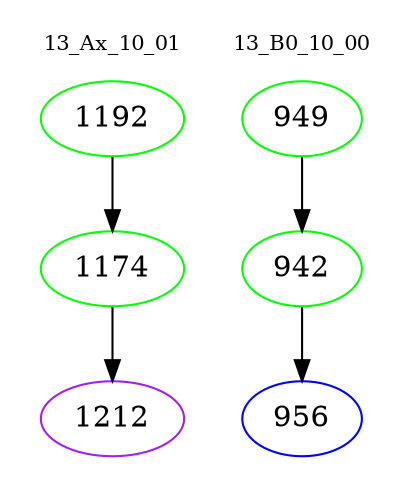 digraph{
subgraph cluster_0 {
color = white
label = "13_Ax_10_01";
fontsize=10;
T0_1192 [label="1192", color="green"]
T0_1192 -> T0_1174 [color="black"]
T0_1174 [label="1174", color="green"]
T0_1174 -> T0_1212 [color="black"]
T0_1212 [label="1212", color="purple"]
}
subgraph cluster_1 {
color = white
label = "13_B0_10_00";
fontsize=10;
T1_949 [label="949", color="green"]
T1_949 -> T1_942 [color="black"]
T1_942 [label="942", color="green"]
T1_942 -> T1_956 [color="black"]
T1_956 [label="956", color="blue"]
}
}
